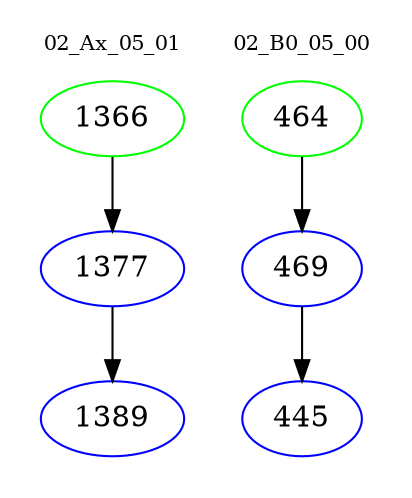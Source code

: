 digraph{
subgraph cluster_0 {
color = white
label = "02_Ax_05_01";
fontsize=10;
T0_1366 [label="1366", color="green"]
T0_1366 -> T0_1377 [color="black"]
T0_1377 [label="1377", color="blue"]
T0_1377 -> T0_1389 [color="black"]
T0_1389 [label="1389", color="blue"]
}
subgraph cluster_1 {
color = white
label = "02_B0_05_00";
fontsize=10;
T1_464 [label="464", color="green"]
T1_464 -> T1_469 [color="black"]
T1_469 [label="469", color="blue"]
T1_469 -> T1_445 [color="black"]
T1_445 [label="445", color="blue"]
}
}
